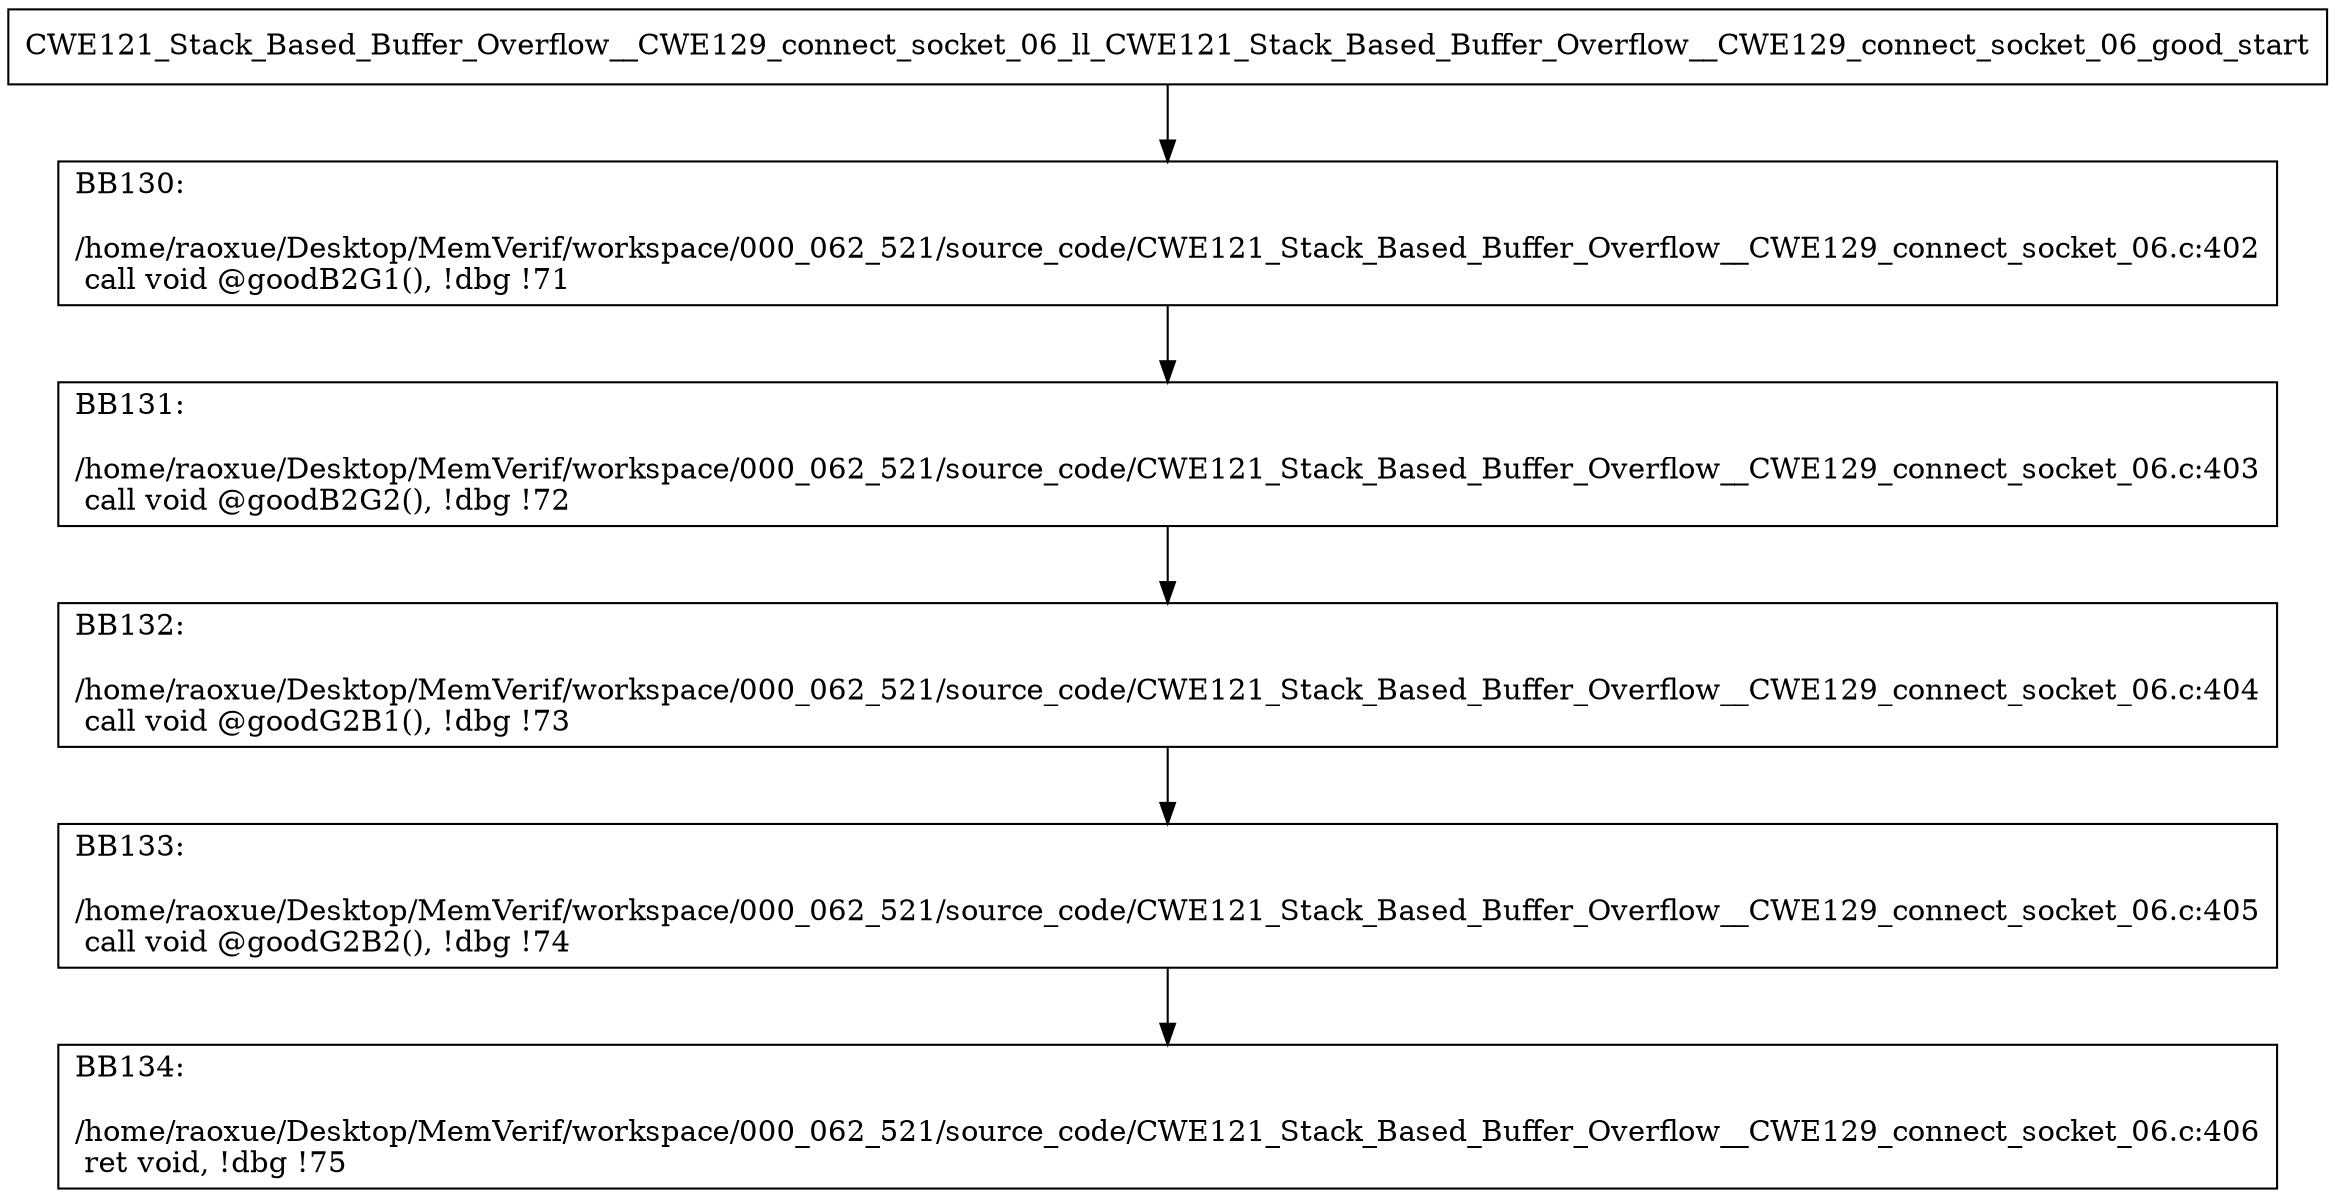 digraph "CFG for'CWE121_Stack_Based_Buffer_Overflow__CWE129_connect_socket_06_ll_CWE121_Stack_Based_Buffer_Overflow__CWE129_connect_socket_06_good' function" {
	BBCWE121_Stack_Based_Buffer_Overflow__CWE129_connect_socket_06_ll_CWE121_Stack_Based_Buffer_Overflow__CWE129_connect_socket_06_good_start[shape=record,label="{CWE121_Stack_Based_Buffer_Overflow__CWE129_connect_socket_06_ll_CWE121_Stack_Based_Buffer_Overflow__CWE129_connect_socket_06_good_start}"];
	BBCWE121_Stack_Based_Buffer_Overflow__CWE129_connect_socket_06_ll_CWE121_Stack_Based_Buffer_Overflow__CWE129_connect_socket_06_good_start-> CWE121_Stack_Based_Buffer_Overflow__CWE129_connect_socket_06_ll_CWE121_Stack_Based_Buffer_Overflow__CWE129_connect_socket_06_goodBB130;
	CWE121_Stack_Based_Buffer_Overflow__CWE129_connect_socket_06_ll_CWE121_Stack_Based_Buffer_Overflow__CWE129_connect_socket_06_goodBB130 [shape=record, label="{BB130:\l\l/home/raoxue/Desktop/MemVerif/workspace/000_062_521/source_code/CWE121_Stack_Based_Buffer_Overflow__CWE129_connect_socket_06.c:402\l
  call void @goodB2G1(), !dbg !71\l
}"];
	CWE121_Stack_Based_Buffer_Overflow__CWE129_connect_socket_06_ll_CWE121_Stack_Based_Buffer_Overflow__CWE129_connect_socket_06_goodBB130-> CWE121_Stack_Based_Buffer_Overflow__CWE129_connect_socket_06_ll_CWE121_Stack_Based_Buffer_Overflow__CWE129_connect_socket_06_goodBB131;
	CWE121_Stack_Based_Buffer_Overflow__CWE129_connect_socket_06_ll_CWE121_Stack_Based_Buffer_Overflow__CWE129_connect_socket_06_goodBB131 [shape=record, label="{BB131:\l\l/home/raoxue/Desktop/MemVerif/workspace/000_062_521/source_code/CWE121_Stack_Based_Buffer_Overflow__CWE129_connect_socket_06.c:403\l
  call void @goodB2G2(), !dbg !72\l
}"];
	CWE121_Stack_Based_Buffer_Overflow__CWE129_connect_socket_06_ll_CWE121_Stack_Based_Buffer_Overflow__CWE129_connect_socket_06_goodBB131-> CWE121_Stack_Based_Buffer_Overflow__CWE129_connect_socket_06_ll_CWE121_Stack_Based_Buffer_Overflow__CWE129_connect_socket_06_goodBB132;
	CWE121_Stack_Based_Buffer_Overflow__CWE129_connect_socket_06_ll_CWE121_Stack_Based_Buffer_Overflow__CWE129_connect_socket_06_goodBB132 [shape=record, label="{BB132:\l\l/home/raoxue/Desktop/MemVerif/workspace/000_062_521/source_code/CWE121_Stack_Based_Buffer_Overflow__CWE129_connect_socket_06.c:404\l
  call void @goodG2B1(), !dbg !73\l
}"];
	CWE121_Stack_Based_Buffer_Overflow__CWE129_connect_socket_06_ll_CWE121_Stack_Based_Buffer_Overflow__CWE129_connect_socket_06_goodBB132-> CWE121_Stack_Based_Buffer_Overflow__CWE129_connect_socket_06_ll_CWE121_Stack_Based_Buffer_Overflow__CWE129_connect_socket_06_goodBB133;
	CWE121_Stack_Based_Buffer_Overflow__CWE129_connect_socket_06_ll_CWE121_Stack_Based_Buffer_Overflow__CWE129_connect_socket_06_goodBB133 [shape=record, label="{BB133:\l\l/home/raoxue/Desktop/MemVerif/workspace/000_062_521/source_code/CWE121_Stack_Based_Buffer_Overflow__CWE129_connect_socket_06.c:405\l
  call void @goodG2B2(), !dbg !74\l
}"];
	CWE121_Stack_Based_Buffer_Overflow__CWE129_connect_socket_06_ll_CWE121_Stack_Based_Buffer_Overflow__CWE129_connect_socket_06_goodBB133-> CWE121_Stack_Based_Buffer_Overflow__CWE129_connect_socket_06_ll_CWE121_Stack_Based_Buffer_Overflow__CWE129_connect_socket_06_goodBB134;
	CWE121_Stack_Based_Buffer_Overflow__CWE129_connect_socket_06_ll_CWE121_Stack_Based_Buffer_Overflow__CWE129_connect_socket_06_goodBB134 [shape=record, label="{BB134:\l\l/home/raoxue/Desktop/MemVerif/workspace/000_062_521/source_code/CWE121_Stack_Based_Buffer_Overflow__CWE129_connect_socket_06.c:406\l
  ret void, !dbg !75\l
}"];
}

